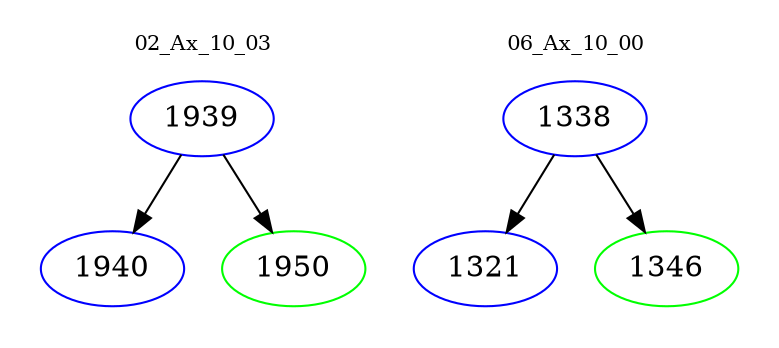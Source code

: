 digraph{
subgraph cluster_0 {
color = white
label = "02_Ax_10_03";
fontsize=10;
T0_1939 [label="1939", color="blue"]
T0_1939 -> T0_1940 [color="black"]
T0_1940 [label="1940", color="blue"]
T0_1939 -> T0_1950 [color="black"]
T0_1950 [label="1950", color="green"]
}
subgraph cluster_1 {
color = white
label = "06_Ax_10_00";
fontsize=10;
T1_1338 [label="1338", color="blue"]
T1_1338 -> T1_1321 [color="black"]
T1_1321 [label="1321", color="blue"]
T1_1338 -> T1_1346 [color="black"]
T1_1346 [label="1346", color="green"]
}
}
